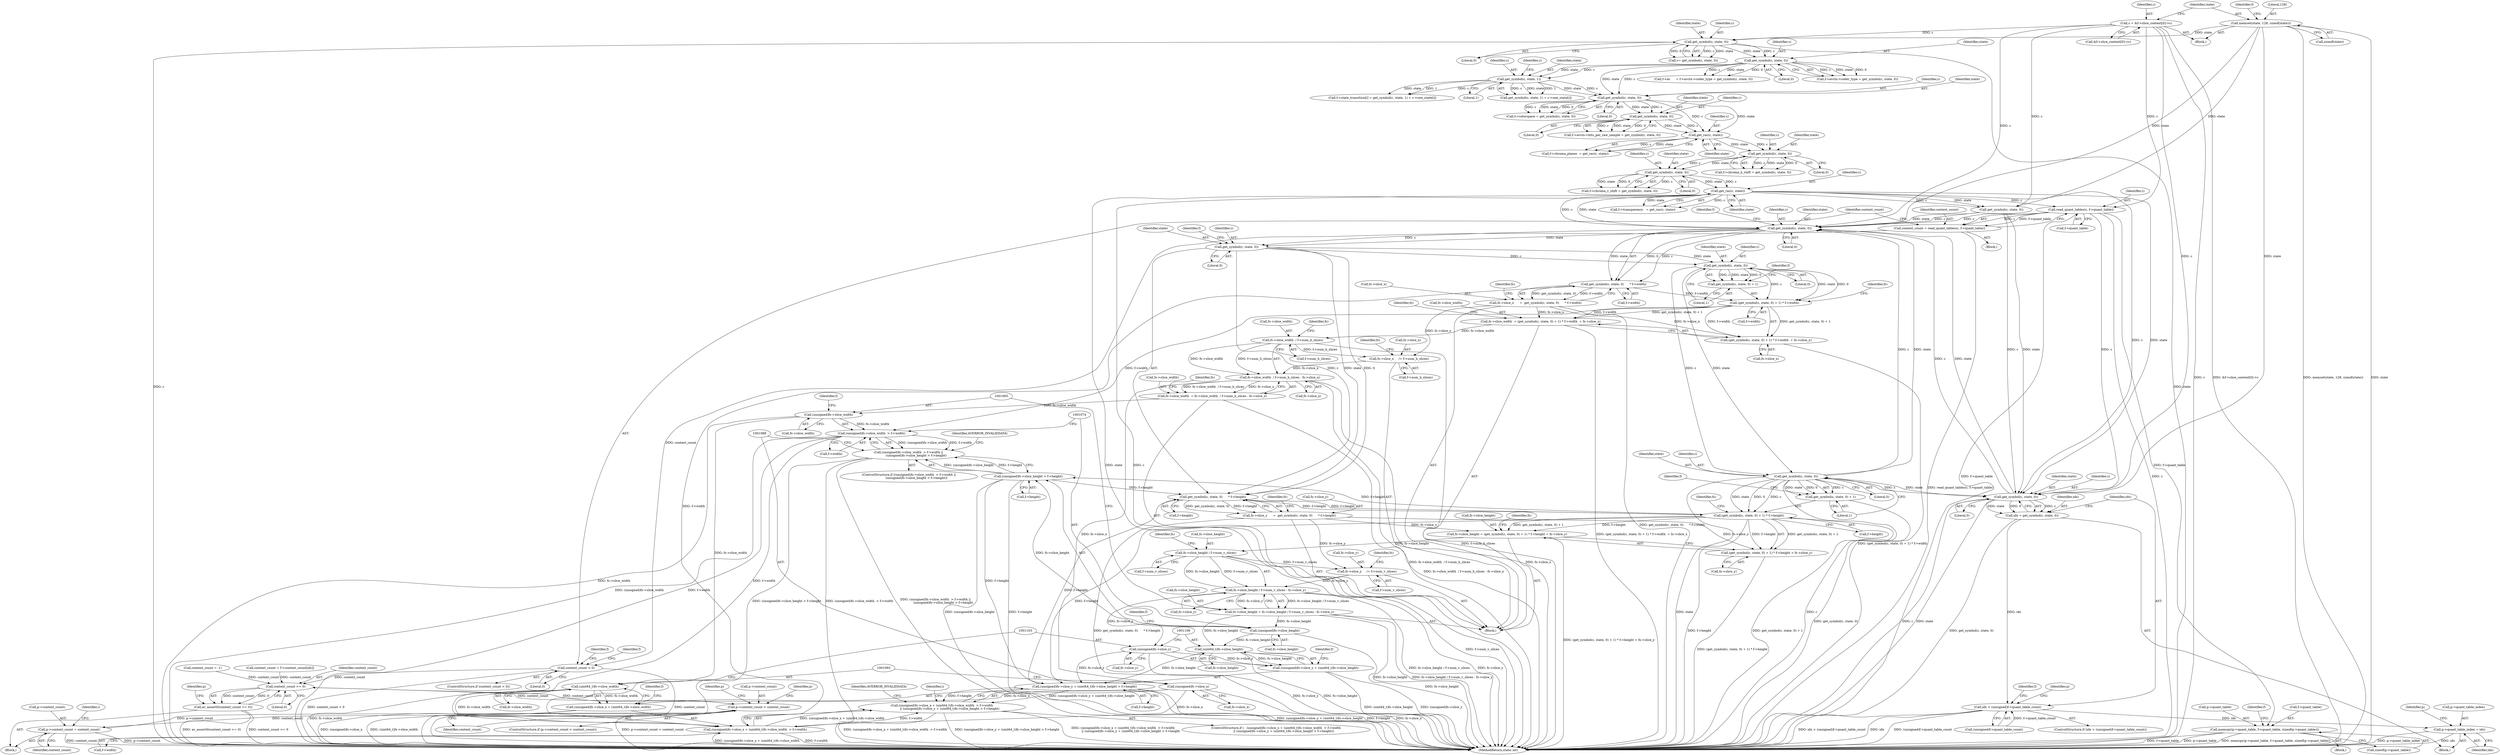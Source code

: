 digraph "1_FFmpeg_547d690d676064069d44703a1917e0dab7e33445@API" {
"1000784" [label="(Call,read_quant_tables(c, f->quant_table))"];
"1000258" [label="(Call,get_rac(c, state))"];
"1000250" [label="(Call,get_symbol(c, state, 0))"];
"1000242" [label="(Call,get_symbol(c, state, 0))"];
"1000235" [label="(Call,get_rac(c, state))"];
"1000227" [label="(Call,get_symbol(c, state, 0))"];
"1000211" [label="(Call,get_symbol(c, state, 0))"];
"1000171" [label="(Call,get_symbol(c, state, 0))"];
"1000138" [label="(Call,get_symbol(c, state, 0))"];
"1000113" [label="(Call,c = &f->slice_context[0]->c)"];
"1000123" [label="(Call,memset(state, 128, sizeof(state)))"];
"1000198" [label="(Call,get_symbol(c, state, 1))"];
"1000782" [label="(Call,context_count = read_quant_tables(c, f->quant_table))"];
"1000790" [label="(Call,context_count < 0)"];
"1001214" [label="(Call,context_count >= 0)"];
"1001213" [label="(Call,av_assert0(context_count >= 0))"];
"1001218" [label="(Call,p->context_count < context_count)"];
"1001234" [label="(Call,p->context_count = context_count)"];
"1000962" [label="(Call,get_symbol(c, state, 0))"];
"1000961" [label="(Call,get_symbol(c, state, 0)      * f->width)"];
"1000957" [label="(Call,fs->slice_x      =  get_symbol(c, state, 0)      * f->width)"];
"1000981" [label="(Call,fs->slice_width  = (get_symbol(c, state, 0) + 1) * f->width  + fs->slice_x)"];
"1001036" [label="(Call,fs->slice_width  / f->num_h_slices)"];
"1001017" [label="(Call,fs->slice_x     /= f->num_h_slices)"];
"1001035" [label="(Call,fs->slice_width  / f->num_h_slices - fs->slice_x)"];
"1001031" [label="(Call,fs->slice_width  = fs->slice_width  / f->num_h_slices - fs->slice_x)"];
"1001064" [label="(Call,(unsigned)fs->slice_width)"];
"1001063" [label="(Call,(unsigned)fs->slice_width  > f->width)"];
"1001062" [label="(Call,(unsigned)fs->slice_width  > f->width ||\n                (unsigned)fs->slice_height > f->height)"];
"1001085" [label="(Call,(unsigned)fs->slice_x + (uint64_t)fs->slice_width  > f->width)"];
"1001084" [label="(Call,(unsigned)fs->slice_x + (uint64_t)fs->slice_width  > f->width\n                || (unsigned)fs->slice_y + (uint64_t)fs->slice_height > f->height)"];
"1001092" [label="(Call,(uint64_t)fs->slice_width)"];
"1001086" [label="(Call,(unsigned)fs->slice_x + (uint64_t)fs->slice_width)"];
"1001087" [label="(Call,(unsigned)fs->slice_x)"];
"1000985" [label="(Call,(get_symbol(c, state, 0) + 1) * f->width  + fs->slice_x)"];
"1000986" [label="(Call,(get_symbol(c, state, 0) + 1) * f->width)"];
"1000974" [label="(Call,get_symbol(c, state, 0))"];
"1000973" [label="(Call,get_symbol(c, state, 0)      * f->height)"];
"1000969" [label="(Call,fs->slice_y      =  get_symbol(c, state, 0)      * f->height)"];
"1000999" [label="(Call,fs->slice_height = (get_symbol(c, state, 0) + 1) * f->height + fs->slice_y)"];
"1001051" [label="(Call,fs->slice_height / f->num_v_slices)"];
"1001024" [label="(Call,fs->slice_y     /= f->num_v_slices)"];
"1001050" [label="(Call,fs->slice_height / f->num_v_slices - fs->slice_y)"];
"1001046" [label="(Call,fs->slice_height = fs->slice_height / f->num_v_slices - fs->slice_y)"];
"1001073" [label="(Call,(unsigned)fs->slice_height)"];
"1001072" [label="(Call,(unsigned)fs->slice_height > f->height)"];
"1001100" [label="(Call,(unsigned)fs->slice_y + (uint64_t)fs->slice_height > f->height)"];
"1001107" [label="(Call,(uint64_t)fs->slice_height)"];
"1001101" [label="(Call,(unsigned)fs->slice_y + (uint64_t)fs->slice_height)"];
"1001102" [label="(Call,(unsigned)fs->slice_y)"];
"1001003" [label="(Call,(get_symbol(c, state, 0) + 1) * f->height + fs->slice_y)"];
"1001004" [label="(Call,(get_symbol(c, state, 0) + 1) * f->height)"];
"1000988" [label="(Call,get_symbol(c, state, 0))"];
"1000987" [label="(Call,get_symbol(c, state, 0) + 1)"];
"1001006" [label="(Call,get_symbol(c, state, 0))"];
"1001005" [label="(Call,get_symbol(c, state, 0) + 1)"];
"1001147" [label="(Call,get_symbol(c, state, 0))"];
"1001145" [label="(Call,idx = get_symbol(c, state, 0))"];
"1001152" [label="(Call,idx > (unsigned)f->quant_table_count)"];
"1001168" [label="(Call,p->quant_table_index = idx)"];
"1001195" [label="(Call,memcpy(p->quant_table, f->quant_table, sizeof(p->quant_table)))"];
"1000990" [label="(Identifier,state)"];
"1001215" [label="(Identifier,context_count)"];
"1001063" [label="(Call,(unsigned)fs->slice_width  > f->width)"];
"1001219" [label="(Call,p->context_count)"];
"1001073" [label="(Call,(unsigned)fs->slice_height)"];
"1001008" [label="(Identifier,state)"];
"1000243" [label="(Identifier,c)"];
"1001154" [label="(Call,(unsigned)f->quant_table_count)"];
"1000254" [label="(Call,f->transparency   = get_rac(c, state))"];
"1000231" [label="(Call,f->chroma_planes  = get_rac(c, state))"];
"1001152" [label="(Call,idx > (unsigned)f->quant_table_count)"];
"1000229" [label="(Identifier,state)"];
"1001238" [label="(Identifier,context_count)"];
"1001017" [label="(Call,fs->slice_x     /= f->num_h_slices)"];
"1001015" [label="(Identifier,fs)"];
"1000114" [label="(Identifier,c)"];
"1001055" [label="(Call,f->num_v_slices)"];
"1000200" [label="(Identifier,state)"];
"1000971" [label="(Identifier,fs)"];
"1001033" [label="(Identifier,fs)"];
"1000889" [label="(Identifier,f)"];
"1001062" [label="(Call,(unsigned)fs->slice_width  > f->width ||\n                (unsigned)fs->slice_height > f->height)"];
"1001092" [label="(Call,(uint64_t)fs->slice_width)"];
"1000207" [label="(Call,f->colorspace = get_symbol(c, state, 0))"];
"1001089" [label="(Call,fs->slice_x)"];
"1001005" [label="(Call,get_symbol(c, state, 0) + 1)"];
"1001151" [label="(ControlStructure,if (idx > (unsigned)f->quant_table_count))"];
"1001170" [label="(Identifier,p)"];
"1001004" [label="(Call,(get_symbol(c, state, 0) + 1) * f->height)"];
"1001037" [label="(Call,fs->slice_width)"];
"1001040" [label="(Call,f->num_h_slices)"];
"1000994" [label="(Identifier,f)"];
"1001043" [label="(Call,fs->slice_x)"];
"1000966" [label="(Call,f->width)"];
"1000171" [label="(Call,get_symbol(c, state, 0))"];
"1000963" [label="(Identifier,c)"];
"1000964" [label="(Identifier,state)"];
"1000814" [label="(Call,get_symbol(c, state, 0))"];
"1000199" [label="(Identifier,c)"];
"1001222" [label="(Identifier,context_count)"];
"1001101" [label="(Call,(unsigned)fs->slice_y + (uint64_t)fs->slice_height)"];
"1000246" [label="(Call,f->chroma_v_shift = get_symbol(c, state, 0))"];
"1001112" [label="(Call,f->height)"];
"1000212" [label="(Identifier,c)"];
"1001000" [label="(Call,fs->slice_height)"];
"1000987" [label="(Call,get_symbol(c, state, 0) + 1)"];
"1001116" [label="(Identifier,AVERROR_INVALIDDATA)"];
"1000958" [label="(Call,fs->slice_x)"];
"1001050" [label="(Call,fs->slice_height / f->num_v_slices - fs->slice_y)"];
"1000123" [label="(Call,memset(state, 128, sizeof(state)))"];
"1001172" [label="(Identifier,idx)"];
"1000973" [label="(Call,get_symbol(c, state, 0)      * f->height)"];
"1000161" [label="(Call,f->ac      = f->avctx->coder_type = get_symbol(c, state, 0))"];
"1000228" [label="(Identifier,c)"];
"1001241" [label="(MethodReturn,static int)"];
"1000259" [label="(Identifier,c)"];
"1001149" [label="(Identifier,state)"];
"1001199" [label="(Call,f->quant_table)"];
"1001168" [label="(Call,p->quant_table_index = idx)"];
"1000124" [label="(Identifier,state)"];
"1001082" [label="(Identifier,AVERROR_INVALIDDATA)"];
"1000997" [label="(Identifier,fs)"];
"1000242" [label="(Call,get_symbol(c, state, 0))"];
"1000230" [label="(Literal,0)"];
"1000957" [label="(Call,fs->slice_x      =  get_symbol(c, state, 0)      * f->width)"];
"1000245" [label="(Literal,0)"];
"1001059" [label="(Identifier,fs)"];
"1000227" [label="(Call,get_symbol(c, state, 0))"];
"1001127" [label="(Identifier,i)"];
"1001085" [label="(Call,(unsigned)fs->slice_x + (uint64_t)fs->slice_width  > f->width)"];
"1001011" [label="(Call,f->height)"];
"1001026" [label="(Identifier,fs)"];
"1001019" [label="(Identifier,fs)"];
"1000125" [label="(Literal,128)"];
"1000173" [label="(Identifier,state)"];
"1001061" [label="(ControlStructure,if ((unsigned)fs->slice_width  > f->width ||\n                (unsigned)fs->slice_height > f->height))"];
"1000962" [label="(Call,get_symbol(c, state, 0))"];
"1001051" [label="(Call,fs->slice_height / f->num_v_slices)"];
"1000992" [label="(Literal,1)"];
"1000790" [label="(Call,context_count < 0)"];
"1001072" [label="(Call,(unsigned)fs->slice_height > f->height)"];
"1001058" [label="(Call,fs->slice_y)"];
"1001018" [label="(Call,fs->slice_x)"];
"1000244" [label="(Identifier,state)"];
"1000131" [label="(Identifier,f)"];
"1000986" [label="(Call,(get_symbol(c, state, 0) + 1) * f->width)"];
"1001006" [label="(Call,get_symbol(c, state, 0))"];
"1000138" [label="(Call,get_symbol(c, state, 0))"];
"1000981" [label="(Call,fs->slice_width  = (get_symbol(c, state, 0) + 1) * f->width  + fs->slice_x)"];
"1001234" [label="(Call,p->context_count = context_count)"];
"1000982" [label="(Call,fs->slice_width)"];
"1001213" [label="(Call,av_assert0(context_count >= 0))"];
"1001032" [label="(Call,fs->slice_width)"];
"1001100" [label="(Call,(unsigned)fs->slice_y + (uint64_t)fs->slice_height > f->height)"];
"1001048" [label="(Identifier,fs)"];
"1001094" [label="(Call,fs->slice_width)"];
"1001001" [label="(Identifier,fs)"];
"1001046" [label="(Call,fs->slice_height = fs->slice_height / f->num_v_slices - fs->slice_y)"];
"1000784" [label="(Call,read_quant_tables(c, f->quant_table))"];
"1000961" [label="(Call,get_symbol(c, state, 0)      * f->width)"];
"1001104" [label="(Call,fs->slice_y)"];
"1001217" [label="(ControlStructure,if (p->context_count < context_count))"];
"1001028" [label="(Call,f->num_v_slices)"];
"1000238" [label="(Call,f->chroma_h_shift = get_symbol(c, state, 0))"];
"1001047" [label="(Call,fs->slice_height)"];
"1001146" [label="(Identifier,idx)"];
"1000141" [label="(Literal,0)"];
"1000250" [label="(Call,get_symbol(c, state, 0))"];
"1000970" [label="(Call,fs->slice_y)"];
"1001014" [label="(Call,fs->slice_y)"];
"1000988" [label="(Call,get_symbol(c, state, 0))"];
"1001036" [label="(Call,fs->slice_width  / f->num_h_slices)"];
"1000172" [label="(Identifier,c)"];
"1000786" [label="(Call,f->quant_table)"];
"1001227" [label="(Identifier,p)"];
"1001102" [label="(Call,(unsigned)fs->slice_y)"];
"1000191" [label="(Call,f->state_transition[i] = get_symbol(c, state, 1) + c->one_state[i])"];
"1000140" [label="(Identifier,state)"];
"1000978" [label="(Call,f->height)"];
"1001153" [label="(Identifier,idx)"];
"1000260" [label="(Identifier,state)"];
"1001070" [label="(Identifier,f)"];
"1000139" [label="(Identifier,c)"];
"1000782" [label="(Call,context_count = read_quant_tables(c, f->quant_table))"];
"1001007" [label="(Identifier,c)"];
"1001087" [label="(Call,(unsigned)fs->slice_x)"];
"1000251" [label="(Identifier,c)"];
"1000174" [label="(Literal,0)"];
"1001024" [label="(Call,fs->slice_y     /= f->num_v_slices)"];
"1000126" [label="(Call,sizeof(state))"];
"1001003" [label="(Call,(get_symbol(c, state, 0) + 1) * f->height + fs->slice_y)"];
"1001098" [label="(Identifier,f)"];
"1001143" [label="(Block,)"];
"1000781" [label="(Block,)"];
"1000965" [label="(Literal,0)"];
"1001021" [label="(Call,f->num_h_slices)"];
"1001012" [label="(Identifier,f)"];
"1000213" [label="(Identifier,state)"];
"1001079" [label="(Identifier,f)"];
"1000198" [label="(Call,get_symbol(c, state, 1))"];
"1001148" [label="(Identifier,c)"];
"1001064" [label="(Call,(unsigned)fs->slice_width)"];
"1001031" [label="(Call,fs->slice_width  = fs->slice_width  / f->num_h_slices - fs->slice_x)"];
"1000967" [label="(Identifier,f)"];
"1000109" [label="(Call,context_count = -1)"];
"1000991" [label="(Literal,0)"];
"1001052" [label="(Call,fs->slice_height)"];
"1001010" [label="(Literal,1)"];
"1001194" [label="(Block,)"];
"1000785" [label="(Identifier,c)"];
"1001044" [label="(Identifier,fs)"];
"1000975" [label="(Identifier,c)"];
"1001218" [label="(Call,p->context_count < context_count)"];
"1000789" [label="(ControlStructure,if (context_count < 0))"];
"1001196" [label="(Call,p->quant_table)"];
"1001147" [label="(Call,get_symbol(c, state, 0))"];
"1000204" [label="(Identifier,c)"];
"1000201" [label="(Literal,1)"];
"1000993" [label="(Call,f->width)"];
"1001066" [label="(Call,fs->slice_width)"];
"1001169" [label="(Call,p->quant_table_index)"];
"1000258" [label="(Call,get_rac(c, state))"];
"1001113" [label="(Identifier,f)"];
"1000999" [label="(Call,fs->slice_height = (get_symbol(c, state, 0) + 1) * f->height + fs->slice_y)"];
"1000165" [label="(Call,f->avctx->coder_type = get_symbol(c, state, 0))"];
"1001035" [label="(Call,fs->slice_width  / f->num_h_slices - fs->slice_x)"];
"1000197" [label="(Call,get_symbol(c, state, 1) + c->one_state[i])"];
"1000976" [label="(Identifier,state)"];
"1000979" [label="(Identifier,f)"];
"1001107" [label="(Call,(uint64_t)fs->slice_height)"];
"1001097" [label="(Call,f->width)"];
"1001078" [label="(Call,f->height)"];
"1001083" [label="(ControlStructure,if (   (unsigned)fs->slice_x + (uint64_t)fs->slice_width  > f->width\n                || (unsigned)fs->slice_y + (uint64_t)fs->slice_height > f->height))"];
"1001220" [label="(Identifier,p)"];
"1000237" [label="(Identifier,state)"];
"1001212" [label="(Block,)"];
"1000113" [label="(Call,c = &f->slice_context[0]->c)"];
"1000235" [label="(Call,get_rac(c, state))"];
"1000985" [label="(Call,(get_symbol(c, state, 0) + 1) * f->width  + fs->slice_x)"];
"1001025" [label="(Call,fs->slice_y)"];
"1000214" [label="(Literal,0)"];
"1000996" [label="(Call,fs->slice_x)"];
"1001195" [label="(Call,memcpy(p->quant_table, f->quant_table, sizeof(p->quant_table)))"];
"1000252" [label="(Identifier,state)"];
"1001216" [label="(Literal,0)"];
"1000983" [label="(Identifier,fs)"];
"1000969" [label="(Call,fs->slice_y      =  get_symbol(c, state, 0)      * f->height)"];
"1001009" [label="(Literal,0)"];
"1001145" [label="(Call,idx = get_symbol(c, state, 0))"];
"1000221" [label="(Call,f->avctx->bits_per_raw_sample = get_symbol(c, state, 0))"];
"1000796" [label="(Identifier,f)"];
"1001075" [label="(Call,fs->slice_height)"];
"1000956" [label="(Block,)"];
"1001186" [label="(Call,context_count = f->context_count[idx])"];
"1000792" [label="(Literal,0)"];
"1000136" [label="(Call,v= get_symbol(c, state, 0))"];
"1000253" [label="(Literal,0)"];
"1000236" [label="(Identifier,c)"];
"1001162" [label="(Identifier,f)"];
"1001214" [label="(Call,context_count >= 0)"];
"1000115" [label="(Call,&f->slice_context[0]->c)"];
"1000977" [label="(Literal,0)"];
"1001202" [label="(Call,sizeof(p->quant_table))"];
"1000989" [label="(Identifier,c)"];
"1001175" [label="(Identifier,p)"];
"1000104" [label="(Block,)"];
"1000791" [label="(Identifier,context_count)"];
"1001109" [label="(Call,fs->slice_height)"];
"1001235" [label="(Call,p->context_count)"];
"1000783" [label="(Identifier,context_count)"];
"1001209" [label="(Identifier,f)"];
"1001086" [label="(Call,(unsigned)fs->slice_x + (uint64_t)fs->slice_width)"];
"1001069" [label="(Call,f->width)"];
"1001084" [label="(Call,(unsigned)fs->slice_x + (uint64_t)fs->slice_width  > f->width\n                || (unsigned)fs->slice_y + (uint64_t)fs->slice_height > f->height)"];
"1001150" [label="(Literal,0)"];
"1001236" [label="(Identifier,p)"];
"1000211" [label="(Call,get_symbol(c, state, 0))"];
"1000974" [label="(Call,get_symbol(c, state, 0))"];
"1001119" [label="(Identifier,i)"];
"1000784" -> "1000782"  [label="AST: "];
"1000784" -> "1000786"  [label="CFG: "];
"1000785" -> "1000784"  [label="AST: "];
"1000786" -> "1000784"  [label="AST: "];
"1000782" -> "1000784"  [label="CFG: "];
"1000784" -> "1001241"  [label="DDG: c"];
"1000784" -> "1001241"  [label="DDG: f->quant_table"];
"1000784" -> "1000782"  [label="DDG: c"];
"1000784" -> "1000782"  [label="DDG: f->quant_table"];
"1000258" -> "1000784"  [label="DDG: c"];
"1000113" -> "1000784"  [label="DDG: c"];
"1000784" -> "1000962"  [label="DDG: c"];
"1000784" -> "1001147"  [label="DDG: c"];
"1000784" -> "1001195"  [label="DDG: f->quant_table"];
"1000258" -> "1000254"  [label="AST: "];
"1000258" -> "1000260"  [label="CFG: "];
"1000259" -> "1000258"  [label="AST: "];
"1000260" -> "1000258"  [label="AST: "];
"1000254" -> "1000258"  [label="CFG: "];
"1000258" -> "1001241"  [label="DDG: c"];
"1000258" -> "1001241"  [label="DDG: state"];
"1000258" -> "1000254"  [label="DDG: c"];
"1000258" -> "1000254"  [label="DDG: state"];
"1000250" -> "1000258"  [label="DDG: c"];
"1000250" -> "1000258"  [label="DDG: state"];
"1000258" -> "1000814"  [label="DDG: c"];
"1000258" -> "1000814"  [label="DDG: state"];
"1000258" -> "1000962"  [label="DDG: c"];
"1000258" -> "1000962"  [label="DDG: state"];
"1000258" -> "1001147"  [label="DDG: c"];
"1000258" -> "1001147"  [label="DDG: state"];
"1000250" -> "1000246"  [label="AST: "];
"1000250" -> "1000253"  [label="CFG: "];
"1000251" -> "1000250"  [label="AST: "];
"1000252" -> "1000250"  [label="AST: "];
"1000253" -> "1000250"  [label="AST: "];
"1000246" -> "1000250"  [label="CFG: "];
"1000250" -> "1000246"  [label="DDG: c"];
"1000250" -> "1000246"  [label="DDG: state"];
"1000250" -> "1000246"  [label="DDG: 0"];
"1000242" -> "1000250"  [label="DDG: c"];
"1000242" -> "1000250"  [label="DDG: state"];
"1000242" -> "1000238"  [label="AST: "];
"1000242" -> "1000245"  [label="CFG: "];
"1000243" -> "1000242"  [label="AST: "];
"1000244" -> "1000242"  [label="AST: "];
"1000245" -> "1000242"  [label="AST: "];
"1000238" -> "1000242"  [label="CFG: "];
"1000242" -> "1000238"  [label="DDG: c"];
"1000242" -> "1000238"  [label="DDG: state"];
"1000242" -> "1000238"  [label="DDG: 0"];
"1000235" -> "1000242"  [label="DDG: c"];
"1000235" -> "1000242"  [label="DDG: state"];
"1000235" -> "1000231"  [label="AST: "];
"1000235" -> "1000237"  [label="CFG: "];
"1000236" -> "1000235"  [label="AST: "];
"1000237" -> "1000235"  [label="AST: "];
"1000231" -> "1000235"  [label="CFG: "];
"1000235" -> "1000231"  [label="DDG: c"];
"1000235" -> "1000231"  [label="DDG: state"];
"1000227" -> "1000235"  [label="DDG: c"];
"1000227" -> "1000235"  [label="DDG: state"];
"1000211" -> "1000235"  [label="DDG: c"];
"1000211" -> "1000235"  [label="DDG: state"];
"1000227" -> "1000221"  [label="AST: "];
"1000227" -> "1000230"  [label="CFG: "];
"1000228" -> "1000227"  [label="AST: "];
"1000229" -> "1000227"  [label="AST: "];
"1000230" -> "1000227"  [label="AST: "];
"1000221" -> "1000227"  [label="CFG: "];
"1000227" -> "1000221"  [label="DDG: c"];
"1000227" -> "1000221"  [label="DDG: state"];
"1000227" -> "1000221"  [label="DDG: 0"];
"1000211" -> "1000227"  [label="DDG: c"];
"1000211" -> "1000227"  [label="DDG: state"];
"1000211" -> "1000207"  [label="AST: "];
"1000211" -> "1000214"  [label="CFG: "];
"1000212" -> "1000211"  [label="AST: "];
"1000213" -> "1000211"  [label="AST: "];
"1000214" -> "1000211"  [label="AST: "];
"1000207" -> "1000211"  [label="CFG: "];
"1000211" -> "1000207"  [label="DDG: c"];
"1000211" -> "1000207"  [label="DDG: state"];
"1000211" -> "1000207"  [label="DDG: 0"];
"1000171" -> "1000211"  [label="DDG: c"];
"1000171" -> "1000211"  [label="DDG: state"];
"1000198" -> "1000211"  [label="DDG: c"];
"1000198" -> "1000211"  [label="DDG: state"];
"1000171" -> "1000165"  [label="AST: "];
"1000171" -> "1000174"  [label="CFG: "];
"1000172" -> "1000171"  [label="AST: "];
"1000173" -> "1000171"  [label="AST: "];
"1000174" -> "1000171"  [label="AST: "];
"1000165" -> "1000171"  [label="CFG: "];
"1000171" -> "1000161"  [label="DDG: c"];
"1000171" -> "1000161"  [label="DDG: state"];
"1000171" -> "1000161"  [label="DDG: 0"];
"1000171" -> "1000165"  [label="DDG: c"];
"1000171" -> "1000165"  [label="DDG: state"];
"1000171" -> "1000165"  [label="DDG: 0"];
"1000138" -> "1000171"  [label="DDG: c"];
"1000138" -> "1000171"  [label="DDG: state"];
"1000171" -> "1000198"  [label="DDG: c"];
"1000171" -> "1000198"  [label="DDG: state"];
"1000138" -> "1000136"  [label="AST: "];
"1000138" -> "1000141"  [label="CFG: "];
"1000139" -> "1000138"  [label="AST: "];
"1000140" -> "1000138"  [label="AST: "];
"1000141" -> "1000138"  [label="AST: "];
"1000136" -> "1000138"  [label="CFG: "];
"1000138" -> "1001241"  [label="DDG: c"];
"1000138" -> "1001241"  [label="DDG: state"];
"1000138" -> "1000136"  [label="DDG: c"];
"1000138" -> "1000136"  [label="DDG: state"];
"1000138" -> "1000136"  [label="DDG: 0"];
"1000113" -> "1000138"  [label="DDG: c"];
"1000123" -> "1000138"  [label="DDG: state"];
"1000113" -> "1000104"  [label="AST: "];
"1000113" -> "1000115"  [label="CFG: "];
"1000114" -> "1000113"  [label="AST: "];
"1000115" -> "1000113"  [label="AST: "];
"1000124" -> "1000113"  [label="CFG: "];
"1000113" -> "1001241"  [label="DDG: c"];
"1000113" -> "1001241"  [label="DDG: &f->slice_context[0]->c"];
"1000113" -> "1000814"  [label="DDG: c"];
"1000113" -> "1000962"  [label="DDG: c"];
"1000113" -> "1001147"  [label="DDG: c"];
"1000123" -> "1000104"  [label="AST: "];
"1000123" -> "1000126"  [label="CFG: "];
"1000124" -> "1000123"  [label="AST: "];
"1000125" -> "1000123"  [label="AST: "];
"1000126" -> "1000123"  [label="AST: "];
"1000131" -> "1000123"  [label="CFG: "];
"1000123" -> "1001241"  [label="DDG: memset(state, 128, sizeof(state))"];
"1000123" -> "1001241"  [label="DDG: state"];
"1000123" -> "1000814"  [label="DDG: state"];
"1000123" -> "1000962"  [label="DDG: state"];
"1000123" -> "1001147"  [label="DDG: state"];
"1000198" -> "1000197"  [label="AST: "];
"1000198" -> "1000201"  [label="CFG: "];
"1000199" -> "1000198"  [label="AST: "];
"1000200" -> "1000198"  [label="AST: "];
"1000201" -> "1000198"  [label="AST: "];
"1000204" -> "1000198"  [label="CFG: "];
"1000198" -> "1000191"  [label="DDG: c"];
"1000198" -> "1000191"  [label="DDG: state"];
"1000198" -> "1000191"  [label="DDG: 1"];
"1000198" -> "1000197"  [label="DDG: c"];
"1000198" -> "1000197"  [label="DDG: state"];
"1000198" -> "1000197"  [label="DDG: 1"];
"1000782" -> "1000781"  [label="AST: "];
"1000783" -> "1000782"  [label="AST: "];
"1000791" -> "1000782"  [label="CFG: "];
"1000782" -> "1001241"  [label="DDG: read_quant_tables(c, f->quant_table)"];
"1000782" -> "1000790"  [label="DDG: context_count"];
"1000790" -> "1000789"  [label="AST: "];
"1000790" -> "1000792"  [label="CFG: "];
"1000791" -> "1000790"  [label="AST: "];
"1000792" -> "1000790"  [label="AST: "];
"1000796" -> "1000790"  [label="CFG: "];
"1000889" -> "1000790"  [label="CFG: "];
"1000790" -> "1001241"  [label="DDG: context_count"];
"1000790" -> "1001241"  [label="DDG: context_count < 0"];
"1000790" -> "1001214"  [label="DDG: context_count"];
"1001214" -> "1001213"  [label="AST: "];
"1001214" -> "1001216"  [label="CFG: "];
"1001215" -> "1001214"  [label="AST: "];
"1001216" -> "1001214"  [label="AST: "];
"1001213" -> "1001214"  [label="CFG: "];
"1001214" -> "1001213"  [label="DDG: context_count"];
"1001214" -> "1001213"  [label="DDG: 0"];
"1000109" -> "1001214"  [label="DDG: context_count"];
"1001186" -> "1001214"  [label="DDG: context_count"];
"1001218" -> "1001214"  [label="DDG: context_count"];
"1001214" -> "1001218"  [label="DDG: context_count"];
"1001213" -> "1001212"  [label="AST: "];
"1001220" -> "1001213"  [label="CFG: "];
"1001213" -> "1001241"  [label="DDG: av_assert0(context_count >= 0)"];
"1001213" -> "1001241"  [label="DDG: context_count >= 0"];
"1001218" -> "1001217"  [label="AST: "];
"1001218" -> "1001222"  [label="CFG: "];
"1001219" -> "1001218"  [label="AST: "];
"1001222" -> "1001218"  [label="AST: "];
"1001227" -> "1001218"  [label="CFG: "];
"1001236" -> "1001218"  [label="CFG: "];
"1001218" -> "1001241"  [label="DDG: p->context_count < context_count"];
"1001234" -> "1001218"  [label="DDG: p->context_count"];
"1001218" -> "1001234"  [label="DDG: context_count"];
"1001234" -> "1001212"  [label="AST: "];
"1001234" -> "1001238"  [label="CFG: "];
"1001235" -> "1001234"  [label="AST: "];
"1001238" -> "1001234"  [label="AST: "];
"1001127" -> "1001234"  [label="CFG: "];
"1001234" -> "1001241"  [label="DDG: context_count"];
"1001234" -> "1001241"  [label="DDG: p->context_count"];
"1000962" -> "1000961"  [label="AST: "];
"1000962" -> "1000965"  [label="CFG: "];
"1000963" -> "1000962"  [label="AST: "];
"1000964" -> "1000962"  [label="AST: "];
"1000965" -> "1000962"  [label="AST: "];
"1000967" -> "1000962"  [label="CFG: "];
"1000962" -> "1000961"  [label="DDG: c"];
"1000962" -> "1000961"  [label="DDG: state"];
"1000962" -> "1000961"  [label="DDG: 0"];
"1001147" -> "1000962"  [label="DDG: c"];
"1001147" -> "1000962"  [label="DDG: state"];
"1001006" -> "1000962"  [label="DDG: c"];
"1001006" -> "1000962"  [label="DDG: state"];
"1000814" -> "1000962"  [label="DDG: c"];
"1000814" -> "1000962"  [label="DDG: state"];
"1000962" -> "1000974"  [label="DDG: c"];
"1000962" -> "1000974"  [label="DDG: state"];
"1000961" -> "1000957"  [label="AST: "];
"1000961" -> "1000966"  [label="CFG: "];
"1000966" -> "1000961"  [label="AST: "];
"1000957" -> "1000961"  [label="CFG: "];
"1000961" -> "1000957"  [label="DDG: get_symbol(c, state, 0)"];
"1000961" -> "1000957"  [label="DDG: f->width"];
"1001085" -> "1000961"  [label="DDG: f->width"];
"1000961" -> "1000986"  [label="DDG: f->width"];
"1000957" -> "1000956"  [label="AST: "];
"1000958" -> "1000957"  [label="AST: "];
"1000971" -> "1000957"  [label="CFG: "];
"1000957" -> "1001241"  [label="DDG: get_symbol(c, state, 0)      * f->width"];
"1000957" -> "1000981"  [label="DDG: fs->slice_x"];
"1000957" -> "1000985"  [label="DDG: fs->slice_x"];
"1000957" -> "1001017"  [label="DDG: fs->slice_x"];
"1000981" -> "1000956"  [label="AST: "];
"1000981" -> "1000985"  [label="CFG: "];
"1000982" -> "1000981"  [label="AST: "];
"1000985" -> "1000981"  [label="AST: "];
"1001001" -> "1000981"  [label="CFG: "];
"1000981" -> "1001241"  [label="DDG: (get_symbol(c, state, 0) + 1) * f->width  + fs->slice_x"];
"1000986" -> "1000981"  [label="DDG: get_symbol(c, state, 0) + 1"];
"1000986" -> "1000981"  [label="DDG: f->width"];
"1000981" -> "1001036"  [label="DDG: fs->slice_width"];
"1001036" -> "1001035"  [label="AST: "];
"1001036" -> "1001040"  [label="CFG: "];
"1001037" -> "1001036"  [label="AST: "];
"1001040" -> "1001036"  [label="AST: "];
"1001044" -> "1001036"  [label="CFG: "];
"1001036" -> "1001241"  [label="DDG: f->num_h_slices"];
"1001036" -> "1001017"  [label="DDG: f->num_h_slices"];
"1001036" -> "1001035"  [label="DDG: fs->slice_width"];
"1001036" -> "1001035"  [label="DDG: f->num_h_slices"];
"1001017" -> "1000956"  [label="AST: "];
"1001017" -> "1001021"  [label="CFG: "];
"1001018" -> "1001017"  [label="AST: "];
"1001021" -> "1001017"  [label="AST: "];
"1001026" -> "1001017"  [label="CFG: "];
"1001017" -> "1001035"  [label="DDG: fs->slice_x"];
"1001035" -> "1001031"  [label="AST: "];
"1001035" -> "1001043"  [label="CFG: "];
"1001043" -> "1001035"  [label="AST: "];
"1001031" -> "1001035"  [label="CFG: "];
"1001035" -> "1001241"  [label="DDG: fs->slice_width  / f->num_h_slices"];
"1001035" -> "1001241"  [label="DDG: fs->slice_x"];
"1001035" -> "1001031"  [label="DDG: fs->slice_width  / f->num_h_slices"];
"1001035" -> "1001031"  [label="DDG: fs->slice_x"];
"1001035" -> "1001087"  [label="DDG: fs->slice_x"];
"1001031" -> "1000956"  [label="AST: "];
"1001032" -> "1001031"  [label="AST: "];
"1001048" -> "1001031"  [label="CFG: "];
"1001031" -> "1001241"  [label="DDG: fs->slice_width  / f->num_h_slices - fs->slice_x"];
"1001031" -> "1001064"  [label="DDG: fs->slice_width"];
"1001064" -> "1001063"  [label="AST: "];
"1001064" -> "1001066"  [label="CFG: "];
"1001065" -> "1001064"  [label="AST: "];
"1001066" -> "1001064"  [label="AST: "];
"1001070" -> "1001064"  [label="CFG: "];
"1001064" -> "1001241"  [label="DDG: fs->slice_width"];
"1001064" -> "1001063"  [label="DDG: fs->slice_width"];
"1001064" -> "1001092"  [label="DDG: fs->slice_width"];
"1001063" -> "1001062"  [label="AST: "];
"1001063" -> "1001069"  [label="CFG: "];
"1001069" -> "1001063"  [label="AST: "];
"1001074" -> "1001063"  [label="CFG: "];
"1001062" -> "1001063"  [label="CFG: "];
"1001063" -> "1001241"  [label="DDG: (unsigned)fs->slice_width"];
"1001063" -> "1001241"  [label="DDG: f->width"];
"1001063" -> "1001062"  [label="DDG: (unsigned)fs->slice_width"];
"1001063" -> "1001062"  [label="DDG: f->width"];
"1000986" -> "1001063"  [label="DDG: f->width"];
"1001063" -> "1001085"  [label="DDG: f->width"];
"1001062" -> "1001061"  [label="AST: "];
"1001062" -> "1001072"  [label="CFG: "];
"1001072" -> "1001062"  [label="AST: "];
"1001082" -> "1001062"  [label="CFG: "];
"1001088" -> "1001062"  [label="CFG: "];
"1001062" -> "1001241"  [label="DDG: (unsigned)fs->slice_width  > f->width ||\n                (unsigned)fs->slice_height > f->height"];
"1001062" -> "1001241"  [label="DDG: (unsigned)fs->slice_height > f->height"];
"1001062" -> "1001241"  [label="DDG: (unsigned)fs->slice_width  > f->width"];
"1001072" -> "1001062"  [label="DDG: (unsigned)fs->slice_height"];
"1001072" -> "1001062"  [label="DDG: f->height"];
"1001085" -> "1001084"  [label="AST: "];
"1001085" -> "1001097"  [label="CFG: "];
"1001086" -> "1001085"  [label="AST: "];
"1001097" -> "1001085"  [label="AST: "];
"1001103" -> "1001085"  [label="CFG: "];
"1001084" -> "1001085"  [label="CFG: "];
"1001085" -> "1001241"  [label="DDG: f->width"];
"1001085" -> "1001241"  [label="DDG: (unsigned)fs->slice_x + (uint64_t)fs->slice_width"];
"1001085" -> "1001084"  [label="DDG: (unsigned)fs->slice_x + (uint64_t)fs->slice_width"];
"1001085" -> "1001084"  [label="DDG: f->width"];
"1001087" -> "1001085"  [label="DDG: fs->slice_x"];
"1001092" -> "1001085"  [label="DDG: fs->slice_width"];
"1001084" -> "1001083"  [label="AST: "];
"1001084" -> "1001100"  [label="CFG: "];
"1001100" -> "1001084"  [label="AST: "];
"1001116" -> "1001084"  [label="CFG: "];
"1001119" -> "1001084"  [label="CFG: "];
"1001084" -> "1001241"  [label="DDG: (unsigned)fs->slice_x + (uint64_t)fs->slice_width  > f->width"];
"1001084" -> "1001241"  [label="DDG: (unsigned)fs->slice_y + (uint64_t)fs->slice_height > f->height"];
"1001084" -> "1001241"  [label="DDG: (unsigned)fs->slice_x + (uint64_t)fs->slice_width  > f->width\n                || (unsigned)fs->slice_y + (uint64_t)fs->slice_height > f->height"];
"1001100" -> "1001084"  [label="DDG: (unsigned)fs->slice_y + (uint64_t)fs->slice_height"];
"1001100" -> "1001084"  [label="DDG: f->height"];
"1001092" -> "1001086"  [label="AST: "];
"1001092" -> "1001094"  [label="CFG: "];
"1001093" -> "1001092"  [label="AST: "];
"1001094" -> "1001092"  [label="AST: "];
"1001086" -> "1001092"  [label="CFG: "];
"1001092" -> "1001241"  [label="DDG: fs->slice_width"];
"1001092" -> "1001086"  [label="DDG: fs->slice_width"];
"1001087" -> "1001086"  [label="AST: "];
"1001098" -> "1001086"  [label="CFG: "];
"1001086" -> "1001241"  [label="DDG: (unsigned)fs->slice_x"];
"1001086" -> "1001241"  [label="DDG: (uint64_t)fs->slice_width"];
"1001087" -> "1001086"  [label="DDG: fs->slice_x"];
"1001087" -> "1001089"  [label="CFG: "];
"1001088" -> "1001087"  [label="AST: "];
"1001089" -> "1001087"  [label="AST: "];
"1001093" -> "1001087"  [label="CFG: "];
"1001087" -> "1001241"  [label="DDG: fs->slice_x"];
"1000985" -> "1000996"  [label="CFG: "];
"1000986" -> "1000985"  [label="AST: "];
"1000996" -> "1000985"  [label="AST: "];
"1000985" -> "1001241"  [label="DDG: (get_symbol(c, state, 0) + 1) * f->width"];
"1000986" -> "1000985"  [label="DDG: get_symbol(c, state, 0) + 1"];
"1000986" -> "1000985"  [label="DDG: f->width"];
"1000986" -> "1000993"  [label="CFG: "];
"1000987" -> "1000986"  [label="AST: "];
"1000993" -> "1000986"  [label="AST: "];
"1000997" -> "1000986"  [label="CFG: "];
"1000988" -> "1000986"  [label="DDG: c"];
"1000988" -> "1000986"  [label="DDG: state"];
"1000988" -> "1000986"  [label="DDG: 0"];
"1000974" -> "1000973"  [label="AST: "];
"1000974" -> "1000977"  [label="CFG: "];
"1000975" -> "1000974"  [label="AST: "];
"1000976" -> "1000974"  [label="AST: "];
"1000977" -> "1000974"  [label="AST: "];
"1000979" -> "1000974"  [label="CFG: "];
"1000974" -> "1000973"  [label="DDG: c"];
"1000974" -> "1000973"  [label="DDG: state"];
"1000974" -> "1000973"  [label="DDG: 0"];
"1000974" -> "1000988"  [label="DDG: c"];
"1000974" -> "1000988"  [label="DDG: state"];
"1000973" -> "1000969"  [label="AST: "];
"1000973" -> "1000978"  [label="CFG: "];
"1000978" -> "1000973"  [label="AST: "];
"1000969" -> "1000973"  [label="CFG: "];
"1000973" -> "1000969"  [label="DDG: get_symbol(c, state, 0)"];
"1000973" -> "1000969"  [label="DDG: f->height"];
"1001072" -> "1000973"  [label="DDG: f->height"];
"1001004" -> "1000973"  [label="DDG: f->height"];
"1001100" -> "1000973"  [label="DDG: f->height"];
"1000973" -> "1001004"  [label="DDG: f->height"];
"1000969" -> "1000956"  [label="AST: "];
"1000970" -> "1000969"  [label="AST: "];
"1000983" -> "1000969"  [label="CFG: "];
"1000969" -> "1001241"  [label="DDG: get_symbol(c, state, 0)      * f->height"];
"1000969" -> "1000999"  [label="DDG: fs->slice_y"];
"1000969" -> "1001003"  [label="DDG: fs->slice_y"];
"1000969" -> "1001024"  [label="DDG: fs->slice_y"];
"1000999" -> "1000956"  [label="AST: "];
"1000999" -> "1001003"  [label="CFG: "];
"1001000" -> "1000999"  [label="AST: "];
"1001003" -> "1000999"  [label="AST: "];
"1001019" -> "1000999"  [label="CFG: "];
"1000999" -> "1001241"  [label="DDG: (get_symbol(c, state, 0) + 1) * f->height + fs->slice_y"];
"1001004" -> "1000999"  [label="DDG: get_symbol(c, state, 0) + 1"];
"1001004" -> "1000999"  [label="DDG: f->height"];
"1000999" -> "1001051"  [label="DDG: fs->slice_height"];
"1001051" -> "1001050"  [label="AST: "];
"1001051" -> "1001055"  [label="CFG: "];
"1001052" -> "1001051"  [label="AST: "];
"1001055" -> "1001051"  [label="AST: "];
"1001059" -> "1001051"  [label="CFG: "];
"1001051" -> "1001241"  [label="DDG: f->num_v_slices"];
"1001051" -> "1001024"  [label="DDG: f->num_v_slices"];
"1001051" -> "1001050"  [label="DDG: fs->slice_height"];
"1001051" -> "1001050"  [label="DDG: f->num_v_slices"];
"1001024" -> "1000956"  [label="AST: "];
"1001024" -> "1001028"  [label="CFG: "];
"1001025" -> "1001024"  [label="AST: "];
"1001028" -> "1001024"  [label="AST: "];
"1001033" -> "1001024"  [label="CFG: "];
"1001024" -> "1001050"  [label="DDG: fs->slice_y"];
"1001050" -> "1001046"  [label="AST: "];
"1001050" -> "1001058"  [label="CFG: "];
"1001058" -> "1001050"  [label="AST: "];
"1001046" -> "1001050"  [label="CFG: "];
"1001050" -> "1001241"  [label="DDG: fs->slice_height / f->num_v_slices"];
"1001050" -> "1001241"  [label="DDG: fs->slice_y"];
"1001050" -> "1001046"  [label="DDG: fs->slice_height / f->num_v_slices"];
"1001050" -> "1001046"  [label="DDG: fs->slice_y"];
"1001050" -> "1001102"  [label="DDG: fs->slice_y"];
"1001046" -> "1000956"  [label="AST: "];
"1001047" -> "1001046"  [label="AST: "];
"1001065" -> "1001046"  [label="CFG: "];
"1001046" -> "1001241"  [label="DDG: fs->slice_height"];
"1001046" -> "1001241"  [label="DDG: fs->slice_height / f->num_v_slices - fs->slice_y"];
"1001046" -> "1001073"  [label="DDG: fs->slice_height"];
"1001046" -> "1001107"  [label="DDG: fs->slice_height"];
"1001073" -> "1001072"  [label="AST: "];
"1001073" -> "1001075"  [label="CFG: "];
"1001074" -> "1001073"  [label="AST: "];
"1001075" -> "1001073"  [label="AST: "];
"1001079" -> "1001073"  [label="CFG: "];
"1001073" -> "1001241"  [label="DDG: fs->slice_height"];
"1001073" -> "1001072"  [label="DDG: fs->slice_height"];
"1001073" -> "1001107"  [label="DDG: fs->slice_height"];
"1001072" -> "1001078"  [label="CFG: "];
"1001078" -> "1001072"  [label="AST: "];
"1001072" -> "1001241"  [label="DDG: (unsigned)fs->slice_height"];
"1001072" -> "1001241"  [label="DDG: f->height"];
"1001004" -> "1001072"  [label="DDG: f->height"];
"1001072" -> "1001100"  [label="DDG: f->height"];
"1001100" -> "1001112"  [label="CFG: "];
"1001101" -> "1001100"  [label="AST: "];
"1001112" -> "1001100"  [label="AST: "];
"1001100" -> "1001241"  [label="DDG: (unsigned)fs->slice_y + (uint64_t)fs->slice_height"];
"1001100" -> "1001241"  [label="DDG: f->height"];
"1001102" -> "1001100"  [label="DDG: fs->slice_y"];
"1001107" -> "1001100"  [label="DDG: fs->slice_height"];
"1001004" -> "1001100"  [label="DDG: f->height"];
"1001107" -> "1001101"  [label="AST: "];
"1001107" -> "1001109"  [label="CFG: "];
"1001108" -> "1001107"  [label="AST: "];
"1001109" -> "1001107"  [label="AST: "];
"1001101" -> "1001107"  [label="CFG: "];
"1001107" -> "1001241"  [label="DDG: fs->slice_height"];
"1001107" -> "1001101"  [label="DDG: fs->slice_height"];
"1001102" -> "1001101"  [label="AST: "];
"1001113" -> "1001101"  [label="CFG: "];
"1001101" -> "1001241"  [label="DDG: (uint64_t)fs->slice_height"];
"1001101" -> "1001241"  [label="DDG: (unsigned)fs->slice_y"];
"1001102" -> "1001101"  [label="DDG: fs->slice_y"];
"1001102" -> "1001104"  [label="CFG: "];
"1001103" -> "1001102"  [label="AST: "];
"1001104" -> "1001102"  [label="AST: "];
"1001108" -> "1001102"  [label="CFG: "];
"1001102" -> "1001241"  [label="DDG: fs->slice_y"];
"1001003" -> "1001014"  [label="CFG: "];
"1001004" -> "1001003"  [label="AST: "];
"1001014" -> "1001003"  [label="AST: "];
"1001003" -> "1001241"  [label="DDG: (get_symbol(c, state, 0) + 1) * f->height"];
"1001004" -> "1001003"  [label="DDG: get_symbol(c, state, 0) + 1"];
"1001004" -> "1001003"  [label="DDG: f->height"];
"1001004" -> "1001011"  [label="CFG: "];
"1001005" -> "1001004"  [label="AST: "];
"1001011" -> "1001004"  [label="AST: "];
"1001015" -> "1001004"  [label="CFG: "];
"1001004" -> "1001241"  [label="DDG: f->height"];
"1001004" -> "1001241"  [label="DDG: get_symbol(c, state, 0) + 1"];
"1001006" -> "1001004"  [label="DDG: c"];
"1001006" -> "1001004"  [label="DDG: state"];
"1001006" -> "1001004"  [label="DDG: 0"];
"1000988" -> "1000987"  [label="AST: "];
"1000988" -> "1000991"  [label="CFG: "];
"1000989" -> "1000988"  [label="AST: "];
"1000990" -> "1000988"  [label="AST: "];
"1000991" -> "1000988"  [label="AST: "];
"1000992" -> "1000988"  [label="CFG: "];
"1000988" -> "1000987"  [label="DDG: c"];
"1000988" -> "1000987"  [label="DDG: state"];
"1000988" -> "1000987"  [label="DDG: 0"];
"1000988" -> "1001006"  [label="DDG: c"];
"1000988" -> "1001006"  [label="DDG: state"];
"1000987" -> "1000992"  [label="CFG: "];
"1000992" -> "1000987"  [label="AST: "];
"1000994" -> "1000987"  [label="CFG: "];
"1001006" -> "1001005"  [label="AST: "];
"1001006" -> "1001009"  [label="CFG: "];
"1001007" -> "1001006"  [label="AST: "];
"1001008" -> "1001006"  [label="AST: "];
"1001009" -> "1001006"  [label="AST: "];
"1001010" -> "1001006"  [label="CFG: "];
"1001006" -> "1001241"  [label="DDG: state"];
"1001006" -> "1001241"  [label="DDG: c"];
"1001006" -> "1001005"  [label="DDG: c"];
"1001006" -> "1001005"  [label="DDG: state"];
"1001006" -> "1001005"  [label="DDG: 0"];
"1001006" -> "1001147"  [label="DDG: c"];
"1001006" -> "1001147"  [label="DDG: state"];
"1001005" -> "1001010"  [label="CFG: "];
"1001010" -> "1001005"  [label="AST: "];
"1001012" -> "1001005"  [label="CFG: "];
"1001005" -> "1001241"  [label="DDG: get_symbol(c, state, 0)"];
"1001147" -> "1001145"  [label="AST: "];
"1001147" -> "1001150"  [label="CFG: "];
"1001148" -> "1001147"  [label="AST: "];
"1001149" -> "1001147"  [label="AST: "];
"1001150" -> "1001147"  [label="AST: "];
"1001145" -> "1001147"  [label="CFG: "];
"1001147" -> "1001241"  [label="DDG: c"];
"1001147" -> "1001241"  [label="DDG: state"];
"1001147" -> "1001145"  [label="DDG: c"];
"1001147" -> "1001145"  [label="DDG: state"];
"1001147" -> "1001145"  [label="DDG: 0"];
"1000814" -> "1001147"  [label="DDG: c"];
"1000814" -> "1001147"  [label="DDG: state"];
"1001145" -> "1001143"  [label="AST: "];
"1001146" -> "1001145"  [label="AST: "];
"1001153" -> "1001145"  [label="CFG: "];
"1001145" -> "1001241"  [label="DDG: get_symbol(c, state, 0)"];
"1001145" -> "1001152"  [label="DDG: idx"];
"1001152" -> "1001151"  [label="AST: "];
"1001152" -> "1001154"  [label="CFG: "];
"1001153" -> "1001152"  [label="AST: "];
"1001154" -> "1001152"  [label="AST: "];
"1001162" -> "1001152"  [label="CFG: "];
"1001170" -> "1001152"  [label="CFG: "];
"1001152" -> "1001241"  [label="DDG: (unsigned)f->quant_table_count"];
"1001152" -> "1001241"  [label="DDG: idx > (unsigned)f->quant_table_count"];
"1001152" -> "1001241"  [label="DDG: idx"];
"1001154" -> "1001152"  [label="DDG: f->quant_table_count"];
"1001152" -> "1001168"  [label="DDG: idx"];
"1001168" -> "1001143"  [label="AST: "];
"1001168" -> "1001172"  [label="CFG: "];
"1001169" -> "1001168"  [label="AST: "];
"1001172" -> "1001168"  [label="AST: "];
"1001175" -> "1001168"  [label="CFG: "];
"1001168" -> "1001241"  [label="DDG: idx"];
"1001168" -> "1001241"  [label="DDG: p->quant_table_index"];
"1001195" -> "1001194"  [label="AST: "];
"1001195" -> "1001202"  [label="CFG: "];
"1001196" -> "1001195"  [label="AST: "];
"1001199" -> "1001195"  [label="AST: "];
"1001202" -> "1001195"  [label="AST: "];
"1001209" -> "1001195"  [label="CFG: "];
"1001195" -> "1001241"  [label="DDG: f->quant_table"];
"1001195" -> "1001241"  [label="DDG: p->quant_table"];
"1001195" -> "1001241"  [label="DDG: memcpy(p->quant_table, f->quant_table, sizeof(p->quant_table))"];
}
